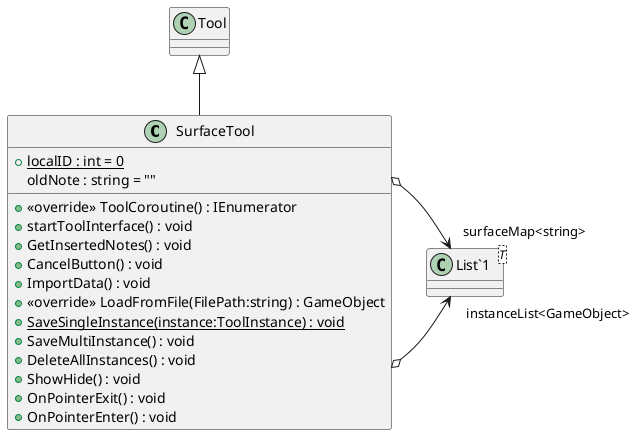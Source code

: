 @startuml
class SurfaceTool {
    + {static} localID : int = 0
    oldNote : string = ""
    + <<override>> ToolCoroutine() : IEnumerator
    + startToolInterface() : void
    + GetInsertedNotes() : void
    + CancelButton() : void
    + ImportData() : void
    + <<override>> LoadFromFile(FilePath:string) : GameObject
    + {static} SaveSingleInstance(instance:ToolInstance) : void
    + SaveMultiInstance() : void
    + DeleteAllInstances() : void
    + ShowHide() : void
    + OnPointerExit() : void
    + OnPointerEnter() : void
}
class "List`1"<T> {
}
Tool <|-- SurfaceTool
SurfaceTool o-> "instanceList<GameObject>" "List`1"
SurfaceTool o-> "surfaceMap<string>" "List`1"
@enduml
